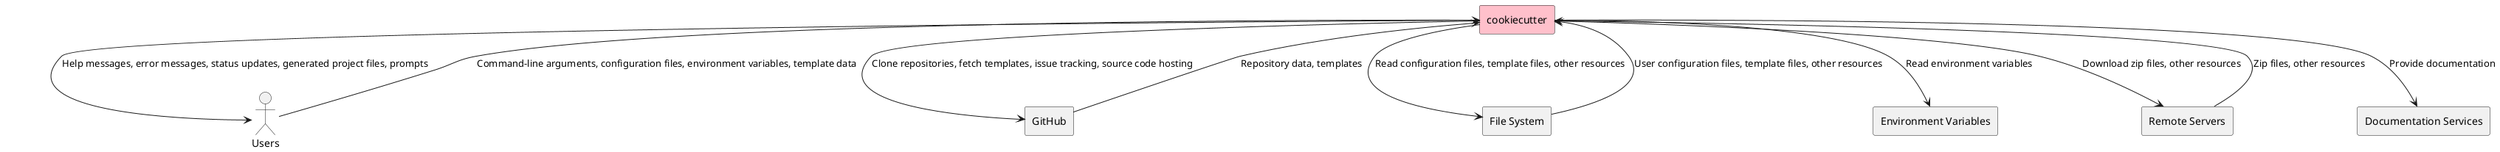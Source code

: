 
@startuml
' System Context Diagram for the cookiecutter project

' Define the system (Process Name) as the central element
rectangle "cookiecutter" as cookiecutter #pink

' Define the key external entities
actor "Users" as Users
rectangle "GitHub" as GitHub
rectangle "File System" as FileSystem
rectangle "Environment Variables" as EnvVars
rectangle "Remote Servers" as RemoteServers
rectangle "Documentation Services" as DocServices

' Define the primary data flows
Users --> cookiecutter : Command-line arguments, configuration files, environment variables, template data
cookiecutter --> Users : Help messages, error messages, status updates, generated project files, prompts

cookiecutter --> GitHub : Clone repositories, fetch templates, issue tracking, source code hosting
GitHub --> cookiecutter : Repository data, templates

cookiecutter --> FileSystem : Read configuration files, template files, other resources
FileSystem --> cookiecutter : User configuration files, template files, other resources

cookiecutter --> EnvVars : Read environment variables

cookiecutter --> RemoteServers : Download zip files, other resources
RemoteServers --> cookiecutter : Zip files, other resources

cookiecutter --> DocServices : Provide documentation

@enduml
